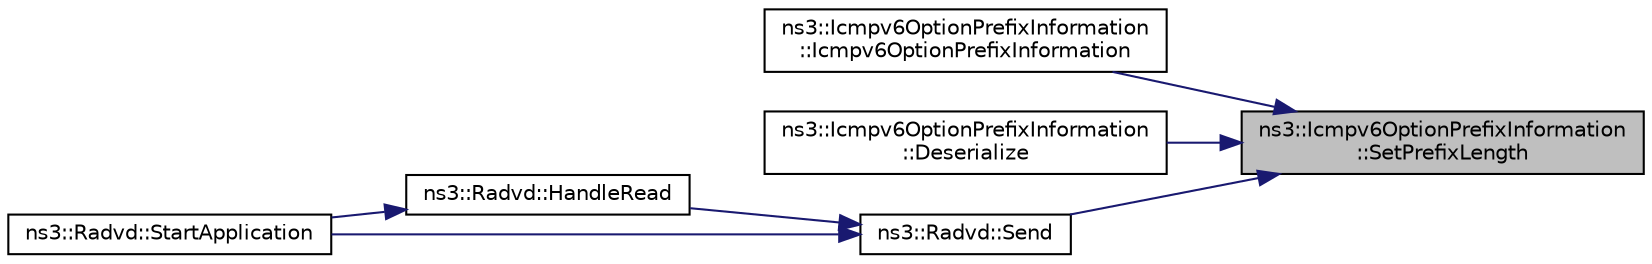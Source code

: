 digraph "ns3::Icmpv6OptionPrefixInformation::SetPrefixLength"
{
 // LATEX_PDF_SIZE
  edge [fontname="Helvetica",fontsize="10",labelfontname="Helvetica",labelfontsize="10"];
  node [fontname="Helvetica",fontsize="10",shape=record];
  rankdir="RL";
  Node1 [label="ns3::Icmpv6OptionPrefixInformation\l::SetPrefixLength",height=0.2,width=0.4,color="black", fillcolor="grey75", style="filled", fontcolor="black",tooltip="Set the prefix length."];
  Node1 -> Node2 [dir="back",color="midnightblue",fontsize="10",style="solid",fontname="Helvetica"];
  Node2 [label="ns3::Icmpv6OptionPrefixInformation\l::Icmpv6OptionPrefixInformation",height=0.2,width=0.4,color="black", fillcolor="white", style="filled",URL="$classns3_1_1_icmpv6_option_prefix_information.html#af00f692785603d8308053899b17a738c",tooltip="Constructor."];
  Node1 -> Node3 [dir="back",color="midnightblue",fontsize="10",style="solid",fontname="Helvetica"];
  Node3 [label="ns3::Icmpv6OptionPrefixInformation\l::Deserialize",height=0.2,width=0.4,color="black", fillcolor="white", style="filled",URL="$classns3_1_1_icmpv6_option_prefix_information.html#a3b88da9dc8b4d1c75b4c89e8d7954f83",tooltip="Deserialize the packet."];
  Node1 -> Node4 [dir="back",color="midnightblue",fontsize="10",style="solid",fontname="Helvetica"];
  Node4 [label="ns3::Radvd::Send",height=0.2,width=0.4,color="black", fillcolor="white", style="filled",URL="$classns3_1_1_radvd.html#a2dc4914b58690eaef190f38726d69bb2",tooltip="Send a packet."];
  Node4 -> Node5 [dir="back",color="midnightblue",fontsize="10",style="solid",fontname="Helvetica"];
  Node5 [label="ns3::Radvd::HandleRead",height=0.2,width=0.4,color="black", fillcolor="white", style="filled",URL="$classns3_1_1_radvd.html#a75cc828bc07117551ab886d986590045",tooltip="Handle received packet, especially router solicitation."];
  Node5 -> Node6 [dir="back",color="midnightblue",fontsize="10",style="solid",fontname="Helvetica"];
  Node6 [label="ns3::Radvd::StartApplication",height=0.2,width=0.4,color="black", fillcolor="white", style="filled",URL="$classns3_1_1_radvd.html#ab3d7cd100356262e43c24e608ef1aff4",tooltip="Start the application."];
  Node4 -> Node6 [dir="back",color="midnightblue",fontsize="10",style="solid",fontname="Helvetica"];
}
